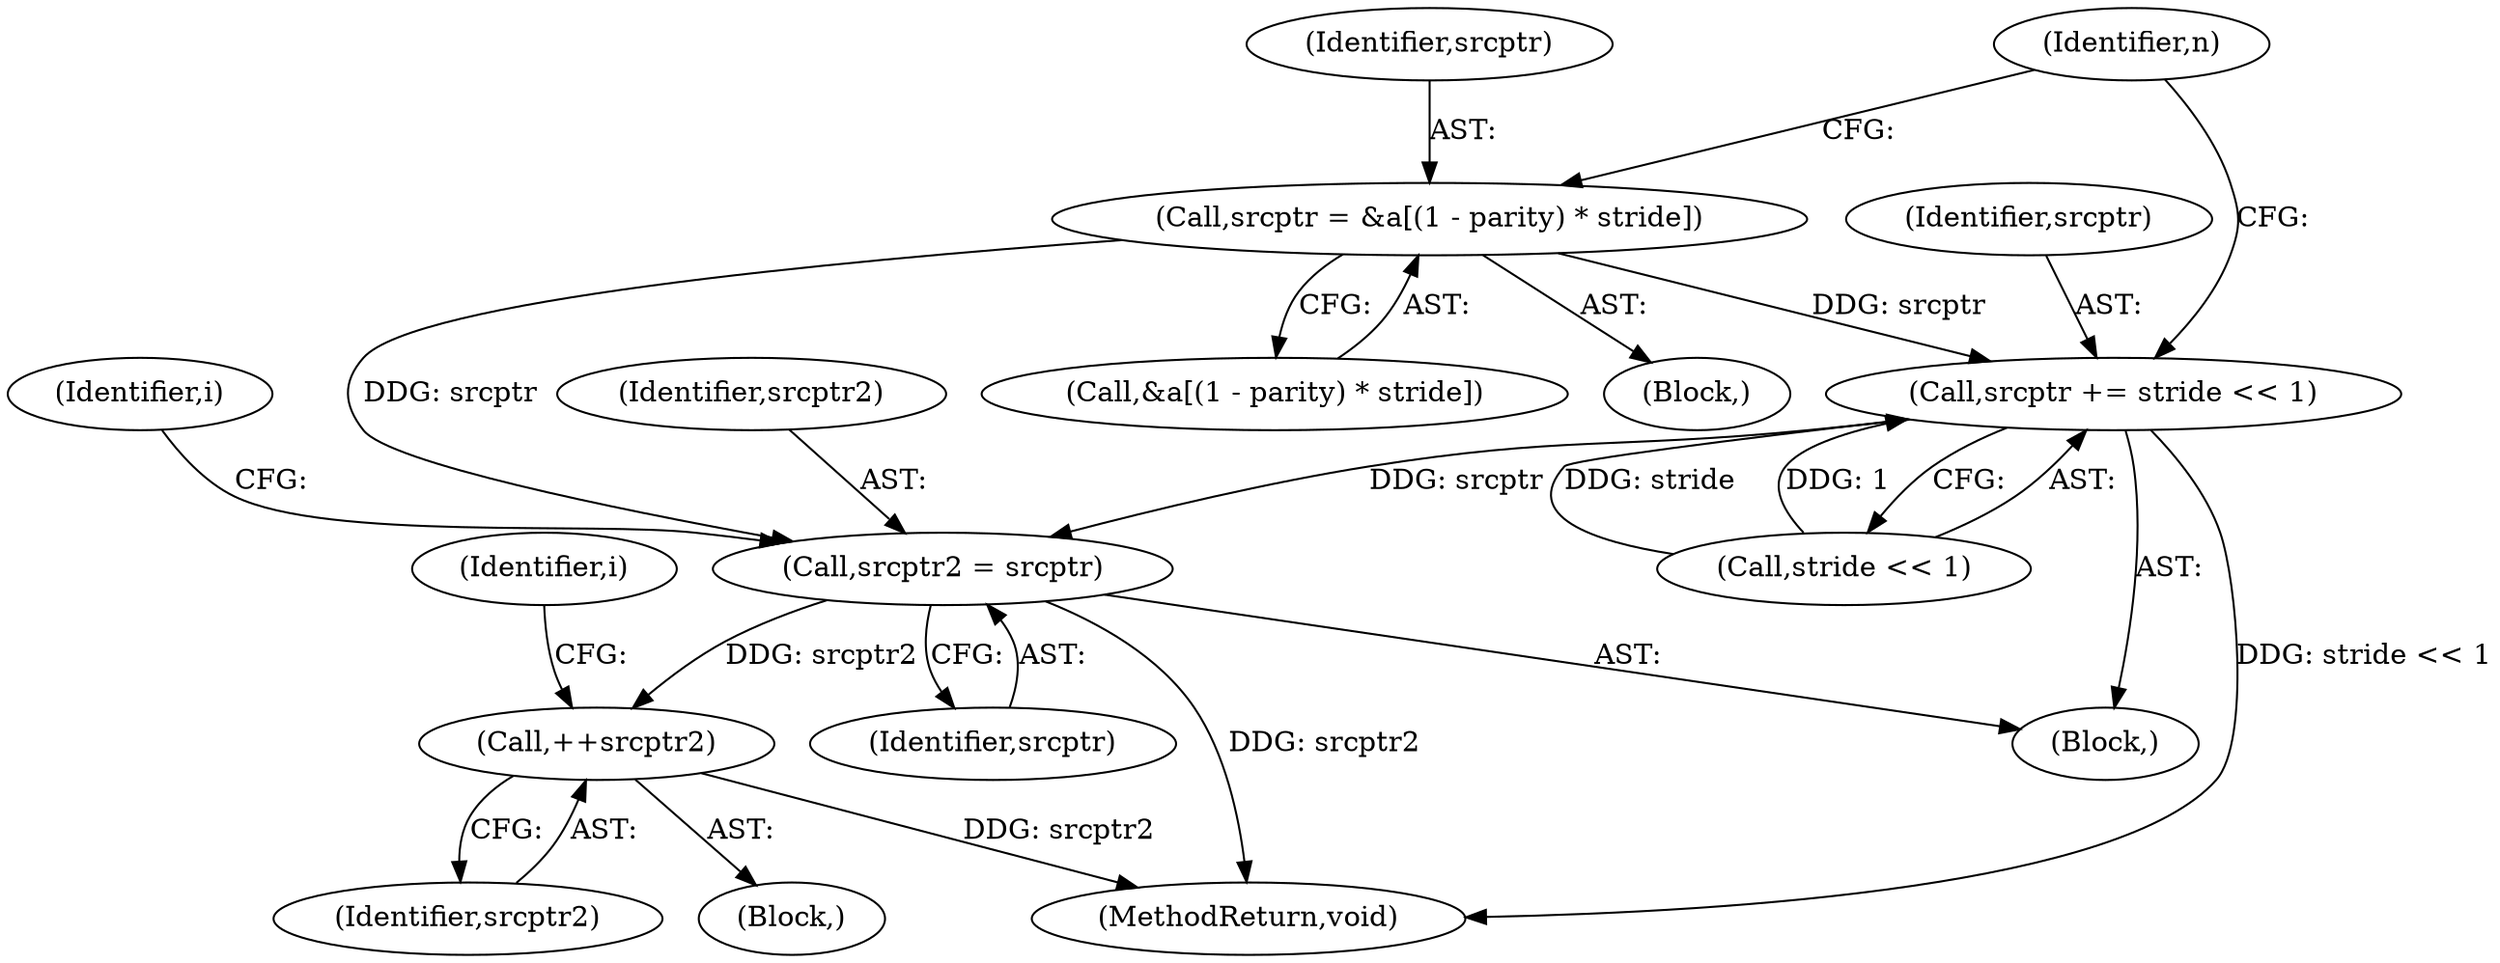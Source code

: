 digraph "0_jasper_4a59cfaf9ab3d48fca4a15c0d2674bf7138e3d1a_1@array" {
"1000171" [label="(Call,srcptr = &a[(1 - parity) * stride])"];
"1000190" [label="(Call,srcptr2 = srcptr)"];
"1000210" [label="(Call,++srcptr2)"];
"1000215" [label="(Call,srcptr += stride << 1)"];
"1000173" [label="(Call,&a[(1 - parity) * stride])"];
"1000190" [label="(Call,srcptr2 = srcptr)"];
"1000191" [label="(Identifier,srcptr2)"];
"1000186" [label="(Block,)"];
"1000172" [label="(Identifier,srcptr)"];
"1000345" [label="(MethodReturn,void)"];
"1000192" [label="(Identifier,srcptr)"];
"1000217" [label="(Call,stride << 1)"];
"1000150" [label="(Block,)"];
"1000215" [label="(Call,srcptr += stride << 1)"];
"1000211" [label="(Identifier,srcptr2)"];
"1000202" [label="(Block,)"];
"1000201" [label="(Identifier,i)"];
"1000195" [label="(Identifier,i)"];
"1000210" [label="(Call,++srcptr2)"];
"1000171" [label="(Call,srcptr = &a[(1 - parity) * stride])"];
"1000184" [label="(Identifier,n)"];
"1000216" [label="(Identifier,srcptr)"];
"1000171" -> "1000150"  [label="AST: "];
"1000171" -> "1000173"  [label="CFG: "];
"1000172" -> "1000171"  [label="AST: "];
"1000173" -> "1000171"  [label="AST: "];
"1000184" -> "1000171"  [label="CFG: "];
"1000171" -> "1000190"  [label="DDG: srcptr"];
"1000171" -> "1000215"  [label="DDG: srcptr"];
"1000190" -> "1000186"  [label="AST: "];
"1000190" -> "1000192"  [label="CFG: "];
"1000191" -> "1000190"  [label="AST: "];
"1000192" -> "1000190"  [label="AST: "];
"1000195" -> "1000190"  [label="CFG: "];
"1000190" -> "1000345"  [label="DDG: srcptr2"];
"1000215" -> "1000190"  [label="DDG: srcptr"];
"1000190" -> "1000210"  [label="DDG: srcptr2"];
"1000210" -> "1000202"  [label="AST: "];
"1000210" -> "1000211"  [label="CFG: "];
"1000211" -> "1000210"  [label="AST: "];
"1000201" -> "1000210"  [label="CFG: "];
"1000210" -> "1000345"  [label="DDG: srcptr2"];
"1000215" -> "1000186"  [label="AST: "];
"1000215" -> "1000217"  [label="CFG: "];
"1000216" -> "1000215"  [label="AST: "];
"1000217" -> "1000215"  [label="AST: "];
"1000184" -> "1000215"  [label="CFG: "];
"1000215" -> "1000345"  [label="DDG: stride << 1"];
"1000217" -> "1000215"  [label="DDG: stride"];
"1000217" -> "1000215"  [label="DDG: 1"];
}
